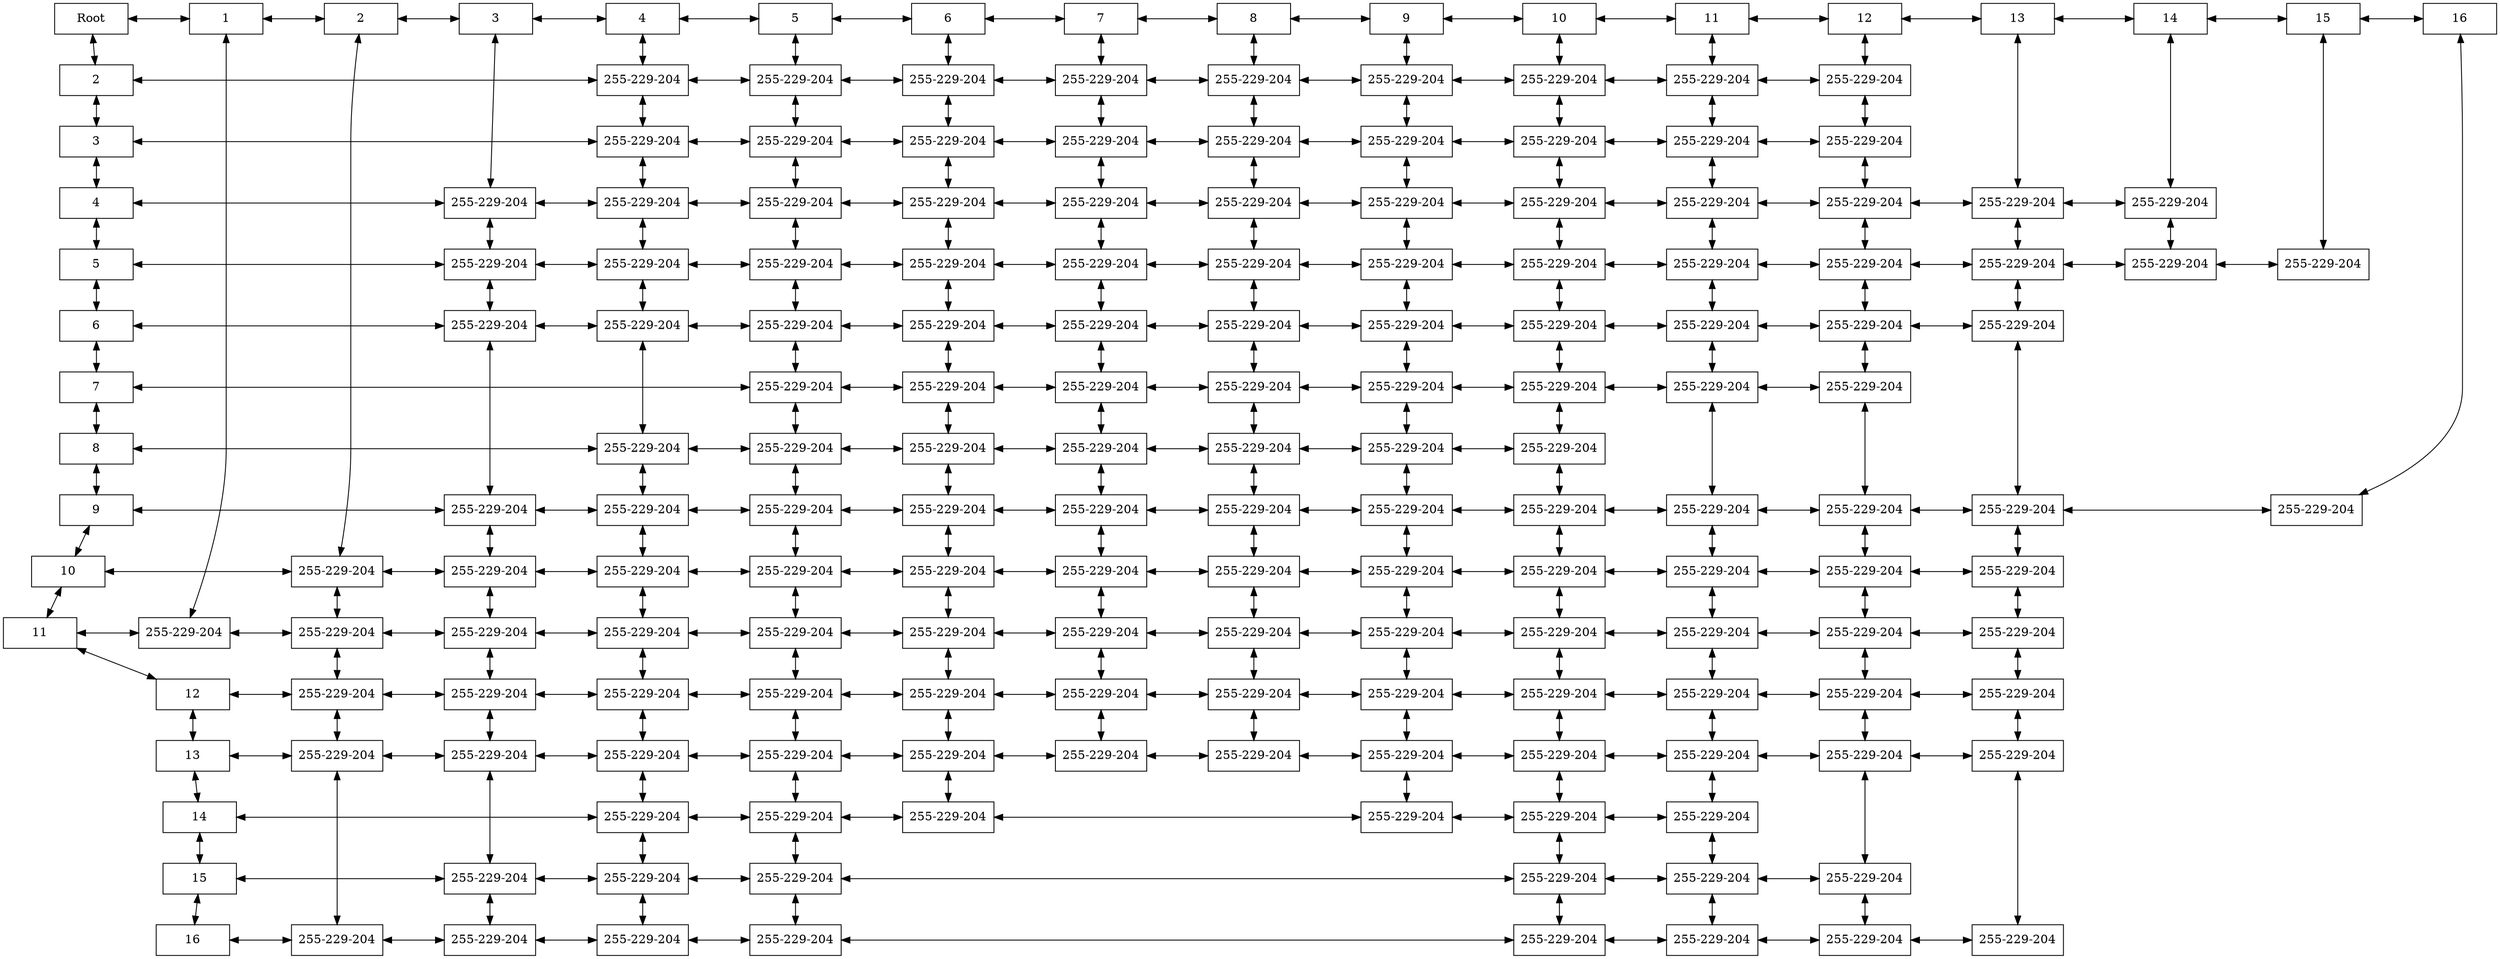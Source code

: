 digraph {
node [shape = rectangle, height=0.5, width=1.2];
graph [nodesep = 1];
rankdir=TB;
"0-0"[label="Root"];
"0-2"[label="2"];
"0-3"[label="3"];
"0-4"[label="4"];
"0-5"[label="5"];
"0-6"[label="6"];
"0-7"[label="7"];
"0-8"[label="8"];
"0-9"[label="9"];
"0-10"[label="10"];
"0-11"[label="11"];
"0-12"[label="12"];
"0-13"[label="13"];
"0-14"[label="14"];
"0-15"[label="15"];
"0-16"[label="16"];
"1-0"[label="1"];
"1-11"[label="255-229-204"];
"2-0"[label="2"];
"2-10"[label="255-229-204"];
"2-11"[label="255-229-204"];
"2-12"[label="255-229-204"];
"2-13"[label="255-229-204"];
"2-16"[label="255-229-204"];
"3-0"[label="3"];
"3-4"[label="255-229-204"];
"3-5"[label="255-229-204"];
"3-6"[label="255-229-204"];
"3-9"[label="255-229-204"];
"3-10"[label="255-229-204"];
"3-11"[label="255-229-204"];
"3-12"[label="255-229-204"];
"3-13"[label="255-229-204"];
"3-15"[label="255-229-204"];
"3-16"[label="255-229-204"];
"4-0"[label="4"];
"4-2"[label="255-229-204"];
"4-3"[label="255-229-204"];
"4-4"[label="255-229-204"];
"4-5"[label="255-229-204"];
"4-6"[label="255-229-204"];
"4-8"[label="255-229-204"];
"4-9"[label="255-229-204"];
"4-10"[label="255-229-204"];
"4-11"[label="255-229-204"];
"4-12"[label="255-229-204"];
"4-13"[label="255-229-204"];
"4-14"[label="255-229-204"];
"4-15"[label="255-229-204"];
"4-16"[label="255-229-204"];
"5-0"[label="5"];
"5-2"[label="255-229-204"];
"5-3"[label="255-229-204"];
"5-4"[label="255-229-204"];
"5-5"[label="255-229-204"];
"5-6"[label="255-229-204"];
"5-7"[label="255-229-204"];
"5-8"[label="255-229-204"];
"5-9"[label="255-229-204"];
"5-10"[label="255-229-204"];
"5-11"[label="255-229-204"];
"5-12"[label="255-229-204"];
"5-13"[label="255-229-204"];
"5-14"[label="255-229-204"];
"5-15"[label="255-229-204"];
"5-16"[label="255-229-204"];
"6-0"[label="6"];
"6-2"[label="255-229-204"];
"6-3"[label="255-229-204"];
"6-4"[label="255-229-204"];
"6-5"[label="255-229-204"];
"6-6"[label="255-229-204"];
"6-7"[label="255-229-204"];
"6-8"[label="255-229-204"];
"6-9"[label="255-229-204"];
"6-10"[label="255-229-204"];
"6-11"[label="255-229-204"];
"6-12"[label="255-229-204"];
"6-13"[label="255-229-204"];
"6-14"[label="255-229-204"];
"7-0"[label="7"];
"7-2"[label="255-229-204"];
"7-3"[label="255-229-204"];
"7-4"[label="255-229-204"];
"7-5"[label="255-229-204"];
"7-6"[label="255-229-204"];
"7-7"[label="255-229-204"];
"7-8"[label="255-229-204"];
"7-9"[label="255-229-204"];
"7-10"[label="255-229-204"];
"7-11"[label="255-229-204"];
"7-12"[label="255-229-204"];
"7-13"[label="255-229-204"];
"8-0"[label="8"];
"8-2"[label="255-229-204"];
"8-3"[label="255-229-204"];
"8-4"[label="255-229-204"];
"8-5"[label="255-229-204"];
"8-6"[label="255-229-204"];
"8-7"[label="255-229-204"];
"8-8"[label="255-229-204"];
"8-9"[label="255-229-204"];
"8-10"[label="255-229-204"];
"8-11"[label="255-229-204"];
"8-12"[label="255-229-204"];
"8-13"[label="255-229-204"];
"9-0"[label="9"];
"9-2"[label="255-229-204"];
"9-3"[label="255-229-204"];
"9-4"[label="255-229-204"];
"9-5"[label="255-229-204"];
"9-6"[label="255-229-204"];
"9-7"[label="255-229-204"];
"9-8"[label="255-229-204"];
"9-9"[label="255-229-204"];
"9-10"[label="255-229-204"];
"9-11"[label="255-229-204"];
"9-12"[label="255-229-204"];
"9-13"[label="255-229-204"];
"9-14"[label="255-229-204"];
"10-0"[label="10"];
"10-2"[label="255-229-204"];
"10-3"[label="255-229-204"];
"10-4"[label="255-229-204"];
"10-5"[label="255-229-204"];
"10-6"[label="255-229-204"];
"10-7"[label="255-229-204"];
"10-8"[label="255-229-204"];
"10-9"[label="255-229-204"];
"10-10"[label="255-229-204"];
"10-11"[label="255-229-204"];
"10-12"[label="255-229-204"];
"10-13"[label="255-229-204"];
"10-14"[label="255-229-204"];
"10-15"[label="255-229-204"];
"10-16"[label="255-229-204"];
"11-0"[label="11"];
"11-2"[label="255-229-204"];
"11-3"[label="255-229-204"];
"11-4"[label="255-229-204"];
"11-5"[label="255-229-204"];
"11-6"[label="255-229-204"];
"11-7"[label="255-229-204"];
"11-9"[label="255-229-204"];
"11-10"[label="255-229-204"];
"11-11"[label="255-229-204"];
"11-12"[label="255-229-204"];
"11-13"[label="255-229-204"];
"11-14"[label="255-229-204"];
"11-15"[label="255-229-204"];
"11-16"[label="255-229-204"];
"12-0"[label="12"];
"12-2"[label="255-229-204"];
"12-3"[label="255-229-204"];
"12-4"[label="255-229-204"];
"12-5"[label="255-229-204"];
"12-6"[label="255-229-204"];
"12-7"[label="255-229-204"];
"12-9"[label="255-229-204"];
"12-10"[label="255-229-204"];
"12-11"[label="255-229-204"];
"12-12"[label="255-229-204"];
"12-13"[label="255-229-204"];
"12-15"[label="255-229-204"];
"12-16"[label="255-229-204"];
"13-0"[label="13"];
"13-4"[label="255-229-204"];
"13-5"[label="255-229-204"];
"13-6"[label="255-229-204"];
"13-9"[label="255-229-204"];
"13-10"[label="255-229-204"];
"13-11"[label="255-229-204"];
"13-12"[label="255-229-204"];
"13-13"[label="255-229-204"];
"13-16"[label="255-229-204"];
"14-0"[label="14"];
"14-4"[label="255-229-204"];
"14-5"[label="255-229-204"];
"15-0"[label="15"];
"15-5"[label="255-229-204"];
"16-0"[label="16"];
"16-9"[label="255-229-204"];
"0-0"->"1-0"[dir=both];
"0-0"->"0-2"[dir=both];
"0-2"->"4-2"[dir=both];
"0-2"->"0-3"[dir=both];
"0-3"->"4-3"[dir=both];
"0-3"->"0-4"[dir=both];
"0-4"->"3-4"[dir=both];
"0-4"->"0-5"[dir=both];
"0-5"->"3-5"[dir=both];
"0-5"->"0-6"[dir=both];
"0-6"->"3-6"[dir=both];
"0-6"->"0-7"[dir=both];
"0-7"->"5-7"[dir=both];
"0-7"->"0-8"[dir=both];
"0-8"->"4-8"[dir=both];
"0-8"->"0-9"[dir=both];
"0-9"->"3-9"[dir=both];
"0-9"->"0-10"[dir=both];
"0-10"->"2-10"[dir=both];
"0-10"->"0-11"[dir=both];
"0-11"->"1-11"[dir=both];
"0-11"->"0-12"[dir=both];
"0-12"->"2-12"[dir=both];
"0-12"->"0-13"[dir=both];
"0-13"->"2-13"[dir=both];
"0-13"->"0-14"[dir=both];
"0-14"->"4-14"[dir=both];
"0-14"->"0-15"[dir=both];
"0-15"->"3-15"[dir=both];
"0-15"->"0-16"[dir=both];
"0-16"->"2-16"[dir=both];
"1-0"->"2-0"[dir=both];
"1-0"->"1-11"[dir=both];
"1-11"->"2-11"[dir=both];
"2-0"->"3-0"[dir=both];
"2-0"->"2-10"[dir=both];
"2-10"->"3-10"[dir=both];
"2-10"->"2-11"[dir=both];
"2-11"->"3-11"[dir=both];
"2-11"->"2-12"[dir=both];
"2-12"->"3-12"[dir=both];
"2-12"->"2-13"[dir=both];
"2-13"->"3-13"[dir=both];
"2-13"->"2-16"[dir=both];
"2-16"->"3-16"[dir=both];
"3-0"->"4-0"[dir=both];
"3-0"->"3-4"[dir=both];
"3-4"->"4-4"[dir=both];
"3-4"->"3-5"[dir=both];
"3-5"->"4-5"[dir=both];
"3-5"->"3-6"[dir=both];
"3-6"->"4-6"[dir=both];
"3-6"->"3-9"[dir=both];
"3-9"->"4-9"[dir=both];
"3-9"->"3-10"[dir=both];
"3-10"->"4-10"[dir=both];
"3-10"->"3-11"[dir=both];
"3-11"->"4-11"[dir=both];
"3-11"->"3-12"[dir=both];
"3-12"->"4-12"[dir=both];
"3-12"->"3-13"[dir=both];
"3-13"->"4-13"[dir=both];
"3-13"->"3-15"[dir=both];
"3-15"->"4-15"[dir=both];
"3-15"->"3-16"[dir=both];
"3-16"->"4-16"[dir=both];
"4-0"->"5-0"[dir=both];
"4-0"->"4-2"[dir=both];
"4-2"->"5-2"[dir=both];
"4-2"->"4-3"[dir=both];
"4-3"->"5-3"[dir=both];
"4-3"->"4-4"[dir=both];
"4-4"->"5-4"[dir=both];
"4-4"->"4-5"[dir=both];
"4-5"->"5-5"[dir=both];
"4-5"->"4-6"[dir=both];
"4-6"->"5-6"[dir=both];
"4-6"->"4-8"[dir=both];
"4-8"->"5-8"[dir=both];
"4-8"->"4-9"[dir=both];
"4-9"->"5-9"[dir=both];
"4-9"->"4-10"[dir=both];
"4-10"->"5-10"[dir=both];
"4-10"->"4-11"[dir=both];
"4-11"->"5-11"[dir=both];
"4-11"->"4-12"[dir=both];
"4-12"->"5-12"[dir=both];
"4-12"->"4-13"[dir=both];
"4-13"->"5-13"[dir=both];
"4-13"->"4-14"[dir=both];
"4-14"->"5-14"[dir=both];
"4-14"->"4-15"[dir=both];
"4-15"->"5-15"[dir=both];
"4-15"->"4-16"[dir=both];
"4-16"->"5-16"[dir=both];
"5-0"->"6-0"[dir=both];
"5-0"->"5-2"[dir=both];
"5-2"->"6-2"[dir=both];
"5-2"->"5-3"[dir=both];
"5-3"->"6-3"[dir=both];
"5-3"->"5-4"[dir=both];
"5-4"->"6-4"[dir=both];
"5-4"->"5-5"[dir=both];
"5-5"->"6-5"[dir=both];
"5-5"->"5-6"[dir=both];
"5-6"->"6-6"[dir=both];
"5-6"->"5-7"[dir=both];
"5-7"->"6-7"[dir=both];
"5-7"->"5-8"[dir=both];
"5-8"->"6-8"[dir=both];
"5-8"->"5-9"[dir=both];
"5-9"->"6-9"[dir=both];
"5-9"->"5-10"[dir=both];
"5-10"->"6-10"[dir=both];
"5-10"->"5-11"[dir=both];
"5-11"->"6-11"[dir=both];
"5-11"->"5-12"[dir=both];
"5-12"->"6-12"[dir=both];
"5-12"->"5-13"[dir=both];
"5-13"->"6-13"[dir=both];
"5-13"->"5-14"[dir=both];
"5-14"->"6-14"[dir=both];
"5-14"->"5-15"[dir=both];
"5-15"->"10-15"[dir=both];
"5-15"->"5-16"[dir=both];
"5-16"->"10-16"[dir=both];
"6-0"->"7-0"[dir=both];
"6-0"->"6-2"[dir=both];
"6-2"->"7-2"[dir=both];
"6-2"->"6-3"[dir=both];
"6-3"->"7-3"[dir=both];
"6-3"->"6-4"[dir=both];
"6-4"->"7-4"[dir=both];
"6-4"->"6-5"[dir=both];
"6-5"->"7-5"[dir=both];
"6-5"->"6-6"[dir=both];
"6-6"->"7-6"[dir=both];
"6-6"->"6-7"[dir=both];
"6-7"->"7-7"[dir=both];
"6-7"->"6-8"[dir=both];
"6-8"->"7-8"[dir=both];
"6-8"->"6-9"[dir=both];
"6-9"->"7-9"[dir=both];
"6-9"->"6-10"[dir=both];
"6-10"->"7-10"[dir=both];
"6-10"->"6-11"[dir=both];
"6-11"->"7-11"[dir=both];
"6-11"->"6-12"[dir=both];
"6-12"->"7-12"[dir=both];
"6-12"->"6-13"[dir=both];
"6-13"->"7-13"[dir=both];
"6-13"->"6-14"[dir=both];
"6-14"->"9-14"[dir=both];
"7-0"->"8-0"[dir=both];
"7-0"->"7-2"[dir=both];
"7-2"->"8-2"[dir=both];
"7-2"->"7-3"[dir=both];
"7-3"->"8-3"[dir=both];
"7-3"->"7-4"[dir=both];
"7-4"->"8-4"[dir=both];
"7-4"->"7-5"[dir=both];
"7-5"->"8-5"[dir=both];
"7-5"->"7-6"[dir=both];
"7-6"->"8-6"[dir=both];
"7-6"->"7-7"[dir=both];
"7-7"->"8-7"[dir=both];
"7-7"->"7-8"[dir=both];
"7-8"->"8-8"[dir=both];
"7-8"->"7-9"[dir=both];
"7-9"->"8-9"[dir=both];
"7-9"->"7-10"[dir=both];
"7-10"->"8-10"[dir=both];
"7-10"->"7-11"[dir=both];
"7-11"->"8-11"[dir=both];
"7-11"->"7-12"[dir=both];
"7-12"->"8-12"[dir=both];
"7-12"->"7-13"[dir=both];
"7-13"->"8-13"[dir=both];
"8-0"->"9-0"[dir=both];
"8-0"->"8-2"[dir=both];
"8-2"->"9-2"[dir=both];
"8-2"->"8-3"[dir=both];
"8-3"->"9-3"[dir=both];
"8-3"->"8-4"[dir=both];
"8-4"->"9-4"[dir=both];
"8-4"->"8-5"[dir=both];
"8-5"->"9-5"[dir=both];
"8-5"->"8-6"[dir=both];
"8-6"->"9-6"[dir=both];
"8-6"->"8-7"[dir=both];
"8-7"->"9-7"[dir=both];
"8-7"->"8-8"[dir=both];
"8-8"->"9-8"[dir=both];
"8-8"->"8-9"[dir=both];
"8-9"->"9-9"[dir=both];
"8-9"->"8-10"[dir=both];
"8-10"->"9-10"[dir=both];
"8-10"->"8-11"[dir=both];
"8-11"->"9-11"[dir=both];
"8-11"->"8-12"[dir=both];
"8-12"->"9-12"[dir=both];
"8-12"->"8-13"[dir=both];
"8-13"->"9-13"[dir=both];
"9-0"->"10-0"[dir=both];
"9-0"->"9-2"[dir=both];
"9-2"->"10-2"[dir=both];
"9-2"->"9-3"[dir=both];
"9-3"->"10-3"[dir=both];
"9-3"->"9-4"[dir=both];
"9-4"->"10-4"[dir=both];
"9-4"->"9-5"[dir=both];
"9-5"->"10-5"[dir=both];
"9-5"->"9-6"[dir=both];
"9-6"->"10-6"[dir=both];
"9-6"->"9-7"[dir=both];
"9-7"->"10-7"[dir=both];
"9-7"->"9-8"[dir=both];
"9-8"->"10-8"[dir=both];
"9-8"->"9-9"[dir=both];
"9-9"->"10-9"[dir=both];
"9-9"->"9-10"[dir=both];
"9-10"->"10-10"[dir=both];
"9-10"->"9-11"[dir=both];
"9-11"->"10-11"[dir=both];
"9-11"->"9-12"[dir=both];
"9-12"->"10-12"[dir=both];
"9-12"->"9-13"[dir=both];
"9-13"->"10-13"[dir=both];
"9-13"->"9-14"[dir=both];
"9-14"->"10-14"[dir=both];
"10-0"->"11-0"[dir=both];
"10-0"->"10-2"[dir=both];
"10-2"->"11-2"[dir=both];
"10-2"->"10-3"[dir=both];
"10-3"->"11-3"[dir=both];
"10-3"->"10-4"[dir=both];
"10-4"->"11-4"[dir=both];
"10-4"->"10-5"[dir=both];
"10-5"->"11-5"[dir=both];
"10-5"->"10-6"[dir=both];
"10-6"->"11-6"[dir=both];
"10-6"->"10-7"[dir=both];
"10-7"->"11-7"[dir=both];
"10-7"->"10-8"[dir=both];
"10-8"->"10-9"[dir=both];
"10-9"->"11-9"[dir=both];
"10-9"->"10-10"[dir=both];
"10-10"->"11-10"[dir=both];
"10-10"->"10-11"[dir=both];
"10-11"->"11-11"[dir=both];
"10-11"->"10-12"[dir=both];
"10-12"->"11-12"[dir=both];
"10-12"->"10-13"[dir=both];
"10-13"->"11-13"[dir=both];
"10-13"->"10-14"[dir=both];
"10-14"->"11-14"[dir=both];
"10-14"->"10-15"[dir=both];
"10-15"->"11-15"[dir=both];
"10-15"->"10-16"[dir=both];
"10-16"->"11-16"[dir=both];
"11-0"->"12-0"[dir=both];
"11-0"->"11-2"[dir=both];
"11-2"->"12-2"[dir=both];
"11-2"->"11-3"[dir=both];
"11-3"->"12-3"[dir=both];
"11-3"->"11-4"[dir=both];
"11-4"->"12-4"[dir=both];
"11-4"->"11-5"[dir=both];
"11-5"->"12-5"[dir=both];
"11-5"->"11-6"[dir=both];
"11-6"->"12-6"[dir=both];
"11-6"->"11-7"[dir=both];
"11-7"->"12-7"[dir=both];
"11-7"->"11-9"[dir=both];
"11-9"->"12-9"[dir=both];
"11-9"->"11-10"[dir=both];
"11-10"->"12-10"[dir=both];
"11-10"->"11-11"[dir=both];
"11-11"->"12-11"[dir=both];
"11-11"->"11-12"[dir=both];
"11-12"->"12-12"[dir=both];
"11-12"->"11-13"[dir=both];
"11-13"->"12-13"[dir=both];
"11-13"->"11-14"[dir=both];
"11-14"->"11-15"[dir=both];
"11-15"->"12-15"[dir=both];
"11-15"->"11-16"[dir=both];
"11-16"->"12-16"[dir=both];
"12-0"->"13-0"[dir=both];
"12-0"->"12-2"[dir=both];
"12-2"->"12-3"[dir=both];
"12-3"->"12-4"[dir=both];
"12-4"->"13-4"[dir=both];
"12-4"->"12-5"[dir=both];
"12-5"->"13-5"[dir=both];
"12-5"->"12-6"[dir=both];
"12-6"->"13-6"[dir=both];
"12-6"->"12-7"[dir=both];
"12-7"->"12-9"[dir=both];
"12-9"->"13-9"[dir=both];
"12-9"->"12-10"[dir=both];
"12-10"->"13-10"[dir=both];
"12-10"->"12-11"[dir=both];
"12-11"->"13-11"[dir=both];
"12-11"->"12-12"[dir=both];
"12-12"->"13-12"[dir=both];
"12-12"->"12-13"[dir=both];
"12-13"->"13-13"[dir=both];
"12-13"->"12-15"[dir=both];
"12-15"->"12-16"[dir=both];
"12-16"->"13-16"[dir=both];
"13-0"->"14-0"[dir=both];
"13-0"->"13-4"[dir=both];
"13-4"->"14-4"[dir=both];
"13-4"->"13-5"[dir=both];
"13-5"->"14-5"[dir=both];
"13-5"->"13-6"[dir=both];
"13-6"->"13-9"[dir=both];
"13-9"->"16-9"[dir=both];
"13-9"->"13-10"[dir=both];
"13-10"->"13-11"[dir=both];
"13-11"->"13-12"[dir=both];
"13-12"->"13-13"[dir=both];
"13-13"->"13-16"[dir=both];
"14-0"->"15-0"[dir=both];
"14-0"->"14-4"[dir=both];
"14-4"->"14-5"[dir=both];
"14-5"->"15-5"[dir=both];
"15-0"->"16-0"[dir=both];
"15-0"->"15-5"[dir=both];
"16-0"->"16-9"[dir=both];
{ rank=same; "0-0" "1-0" "2-0" "3-0" "4-0" "5-0" "6-0" "7-0" "8-0" "9-0" "10-0" "11-0" "12-0" "13-0" "14-0" "15-0" "16-0" };
{ rank=same; "0-2" "4-2" "5-2" "6-2" "7-2" "8-2" "9-2" "10-2" "11-2" "12-2" };
{ rank=same; "0-3" "4-3" "5-3" "6-3" "7-3" "8-3" "9-3" "10-3" "11-3" "12-3" };
{ rank=same; "0-4" "3-4" "4-4" "5-4" "6-4" "7-4" "8-4" "9-4" "10-4" "11-4" "12-4" "13-4" "14-4" };
{ rank=same; "0-5" "3-5" "4-5" "5-5" "6-5" "7-5" "8-5" "9-5" "10-5" "11-5" "12-5" "13-5" "14-5" "15-5" };
{ rank=same; "0-6" "3-6" "4-6" "5-6" "6-6" "7-6" "8-6" "9-6" "10-6" "11-6" "12-6" "13-6" };
{ rank=same; "0-7" "5-7" "6-7" "7-7" "8-7" "9-7" "10-7" "11-7" "12-7" };
{ rank=same; "0-8" "4-8" "5-8" "6-8" "7-8" "8-8" "9-8" "10-8" };
{ rank=same; "0-9" "3-9" "4-9" "5-9" "6-9" "7-9" "8-9" "9-9" "10-9" "11-9" "12-9" "13-9" "16-9" };
{ rank=same; "0-10" "2-10" "3-10" "4-10" "5-10" "6-10" "7-10" "8-10" "9-10" "10-10" "11-10" "12-10" "13-10" };
{ rank=same; "0-11" "1-11" "2-11" "3-11" "4-11" "5-11" "6-11" "7-11" "8-11" "9-11" "10-11" "11-11" "12-11" "13-11" };
{ rank=same; "0-12" "2-12" "3-12" "4-12" "5-12" "6-12" "7-12" "8-12" "9-12" "10-12" "11-12" "12-12" "13-12" };
{ rank=same; "0-13" "2-13" "3-13" "4-13" "5-13" "6-13" "7-13" "8-13" "9-13" "10-13" "11-13" "12-13" "13-13" };
{ rank=same; "0-14" "4-14" "5-14" "6-14" "9-14" "10-14" "11-14" };
{ rank=same; "0-15" "3-15" "4-15" "5-15" "10-15" "11-15" "12-15" };
{ rank=same; "0-16" "2-16" "3-16" "4-16" "5-16" "10-16" "11-16" "12-16" "13-16" };
}